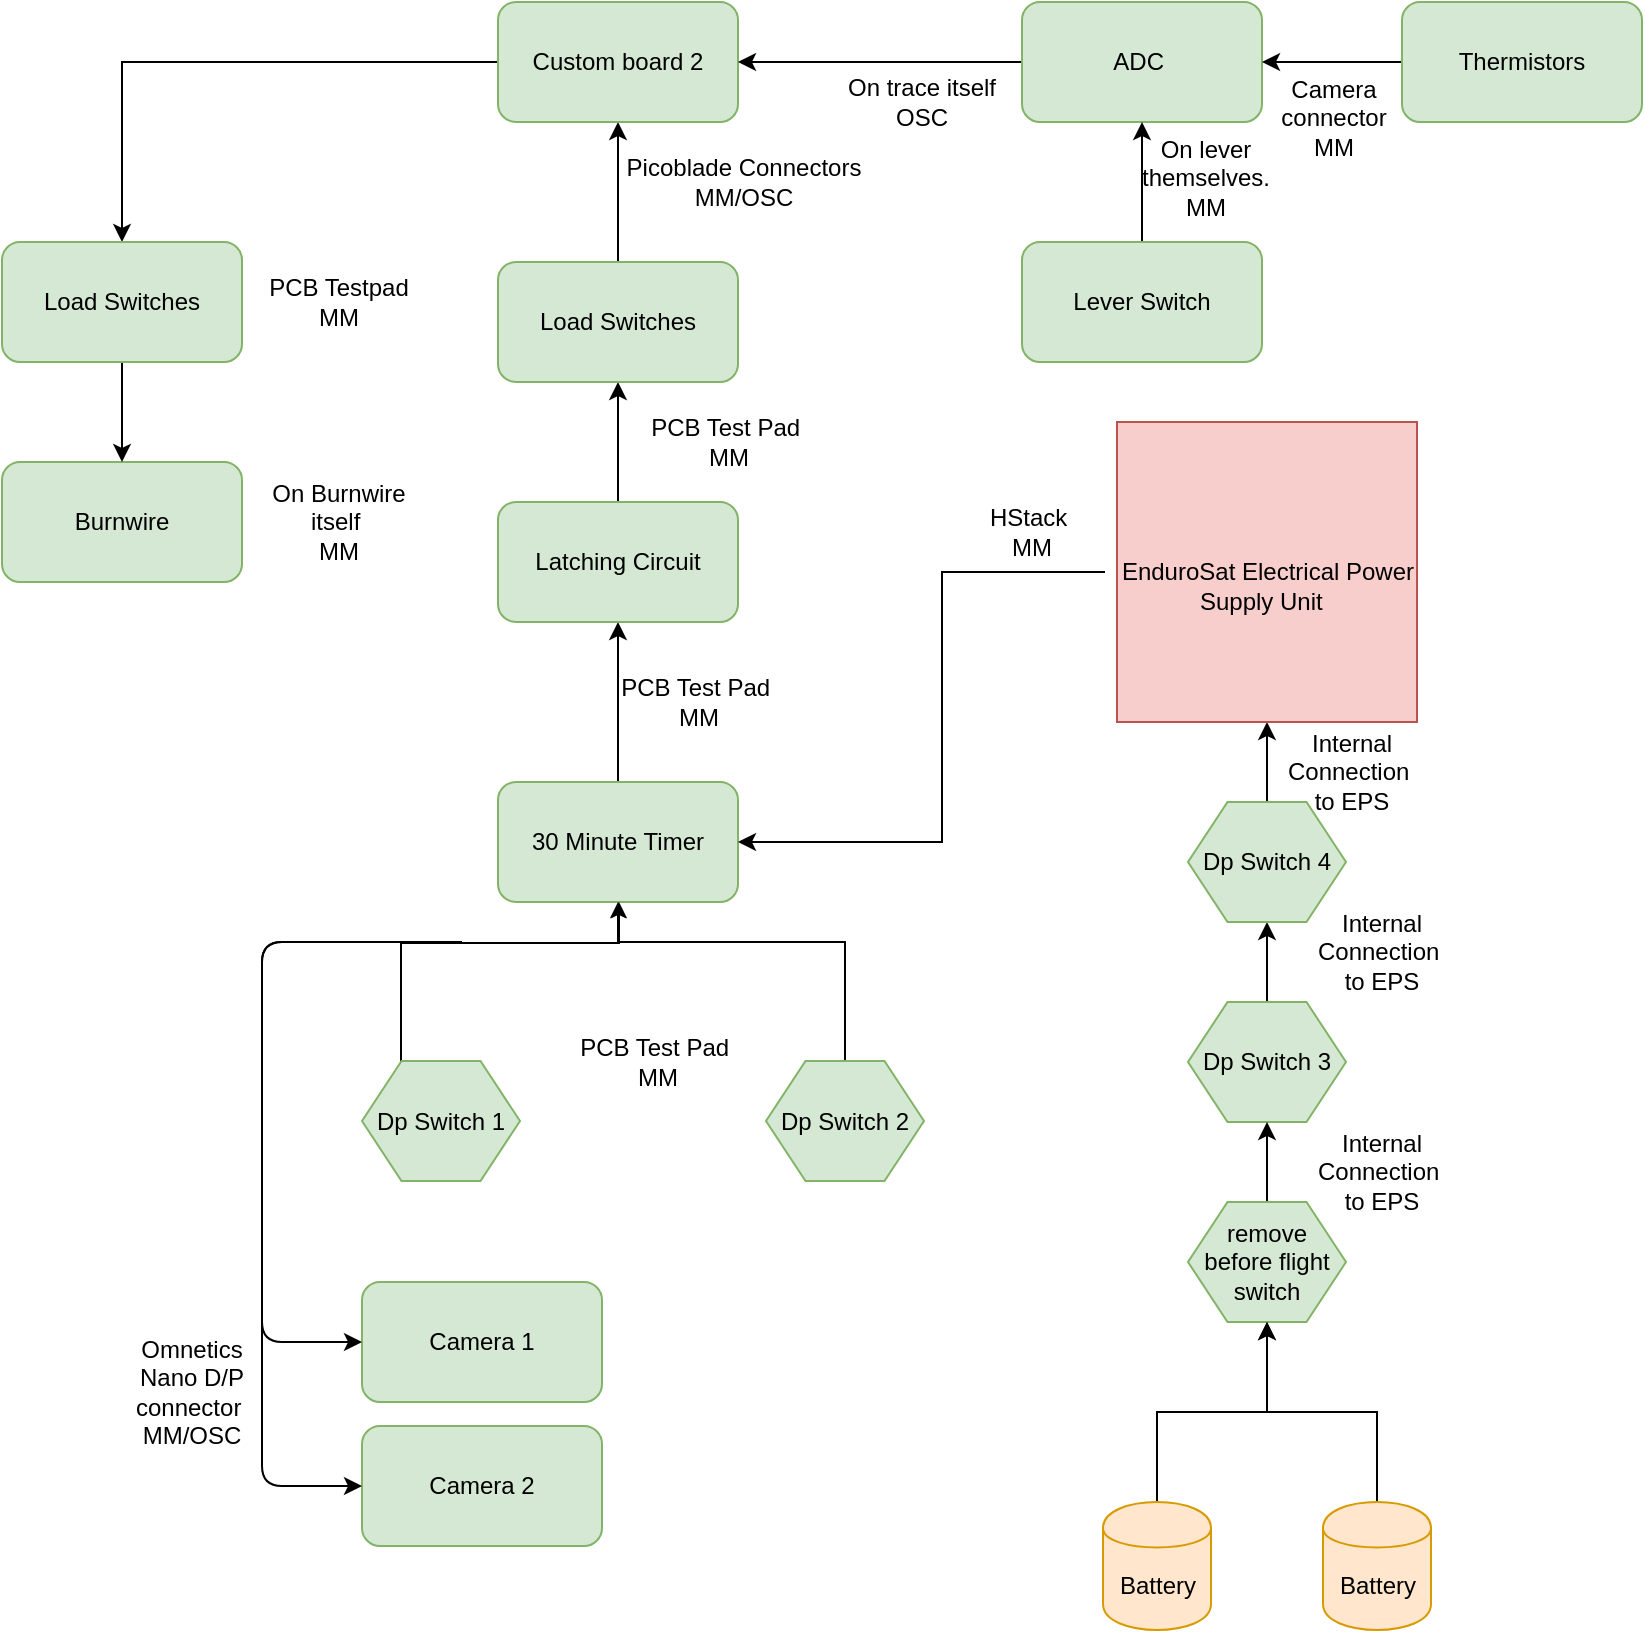 <mxfile version="14.4.9" type="device"><diagram id="DVQ9ot5DVq4AUPjMMYsB" name="Page-1"><mxGraphModel dx="1343" dy="745" grid="1" gridSize="10" guides="1" tooltips="1" connect="1" arrows="1" fold="1" page="1" pageScale="1" pageWidth="850" pageHeight="1100" math="0" shadow="0"><root><mxCell id="0"/><mxCell id="1" parent="0"/><mxCell id="BZcDPVTZ9O38C2AnxQVR-120" style="edgeStyle=orthogonalEdgeStyle;rounded=0;orthogonalLoop=1;jettySize=auto;html=1;exitX=0.115;exitY=1.007;exitDx=0;exitDy=0;entryX=1;entryY=0.5;entryDx=0;entryDy=0;startArrow=none;startFill=0;endArrow=classic;endFill=1;endSize=5;targetPerimeterSpacing=0;exitPerimeter=0;" parent="1" edge="1"><mxGeometry relative="1" as="geometry"><Array as="points"><mxPoint x="230" y="286"/><mxPoint x="230" y="331"/></Array><mxPoint x="140" y="330.5" as="targetPoint"/></mxGeometry></mxCell><mxCell id="BZcDPVTZ9O38C2AnxQVR-123" style="edgeStyle=orthogonalEdgeStyle;rounded=0;orthogonalLoop=1;jettySize=auto;html=1;exitX=0.25;exitY=1;exitDx=0;exitDy=0;entryX=1;entryY=0.5;entryDx=0;entryDy=0;startArrow=none;startFill=0;endArrow=classic;endFill=1;endSize=5;targetPerimeterSpacing=0;" parent="1" edge="1"><mxGeometry relative="1" as="geometry"><mxPoint x="140" y="415.5" as="targetPoint"/></mxGeometry></mxCell><mxCell id="hRcY8BYRePfSjxpoiUlZ-4" style="edgeStyle=orthogonalEdgeStyle;rounded=0;orthogonalLoop=1;jettySize=auto;html=1;exitX=0.5;exitY=0;exitDx=0;exitDy=0;entryX=0.5;entryY=1;entryDx=0;entryDy=0;" parent="1" source="BZcDPVTZ9O38C2AnxQVR-106" target="hRcY8BYRePfSjxpoiUlZ-3" edge="1"><mxGeometry relative="1" as="geometry"/></mxCell><mxCell id="BZcDPVTZ9O38C2AnxQVR-106" value="30 Minute Timer" style="rounded=1;whiteSpace=wrap;html=1;fillColor=#d5e8d4;strokeColor=#82b366;" parent="1" vertex="1"><mxGeometry x="278" y="410" width="120" height="60" as="geometry"/></mxCell><mxCell id="BZcDPVTZ9O38C2AnxQVR-111" style="edgeStyle=orthogonalEdgeStyle;rounded=0;orthogonalLoop=1;jettySize=auto;html=1;exitX=0.5;exitY=0;exitDx=0;exitDy=0;startArrow=none;startFill=0;endArrow=classic;endFill=1;endSize=5;targetPerimeterSpacing=0;" parent="1" source="BZcDPVTZ9O38C2AnxQVR-108" target="BZcDPVTZ9O38C2AnxQVR-106" edge="1"><mxGeometry relative="1" as="geometry"><Array as="points"><mxPoint x="229.5" y="490.5"/><mxPoint x="338.5" y="490.5"/></Array></mxGeometry></mxCell><mxCell id="BZcDPVTZ9O38C2AnxQVR-108" value="Dp Switch 1" style="shape=hexagon;perimeter=hexagonPerimeter2;whiteSpace=wrap;html=1;fillColor=#d5e8d4;strokeColor=#82b366;" parent="1" vertex="1"><mxGeometry x="210" y="549.5" width="79" height="60" as="geometry"/></mxCell><mxCell id="BZcDPVTZ9O38C2AnxQVR-112" style="edgeStyle=orthogonalEdgeStyle;rounded=0;orthogonalLoop=1;jettySize=auto;html=1;exitX=0.5;exitY=0;exitDx=0;exitDy=0;entryX=0.5;entryY=1;entryDx=0;entryDy=0;startArrow=none;startFill=0;endArrow=classic;endFill=1;endSize=5;targetPerimeterSpacing=0;" parent="1" source="BZcDPVTZ9O38C2AnxQVR-109" target="BZcDPVTZ9O38C2AnxQVR-106" edge="1"><mxGeometry relative="1" as="geometry"><Array as="points"><mxPoint x="452" y="490"/><mxPoint x="338" y="490"/></Array></mxGeometry></mxCell><mxCell id="BZcDPVTZ9O38C2AnxQVR-109" value="Dp Switch 2" style="shape=hexagon;perimeter=hexagonPerimeter2;whiteSpace=wrap;html=1;fillColor=#d5e8d4;strokeColor=#82b366;" parent="1" vertex="1"><mxGeometry x="412" y="549.5" width="79" height="60" as="geometry"/></mxCell><mxCell id="0XUrVIrxqxJ3HzSSCRQW-3" style="edgeStyle=orthogonalEdgeStyle;rounded=0;orthogonalLoop=1;jettySize=auto;html=1;exitX=0.5;exitY=0;exitDx=0;exitDy=0;entryX=0.5;entryY=1;entryDx=0;entryDy=0;" parent="1" source="BZcDPVTZ9O38C2AnxQVR-110" target="gxlMPk36-yuEw_2pT3uC-2" edge="1"><mxGeometry relative="1" as="geometry"/></mxCell><mxCell id="BZcDPVTZ9O38C2AnxQVR-110" value="Dp Switch 3" style="shape=hexagon;perimeter=hexagonPerimeter2;whiteSpace=wrap;html=1;fillColor=#d5e8d4;strokeColor=#82b366;" parent="1" vertex="1"><mxGeometry x="623" y="520" width="79" height="60" as="geometry"/></mxCell><mxCell id="0XUrVIrxqxJ3HzSSCRQW-4" style="edgeStyle=orthogonalEdgeStyle;rounded=0;orthogonalLoop=1;jettySize=auto;html=1;exitX=0.5;exitY=0;exitDx=0;exitDy=0;entryX=0.5;entryY=1;entryDx=0;entryDy=0;" parent="1" source="BZcDPVTZ9O38C2AnxQVR-114" target="BZcDPVTZ9O38C2AnxQVR-110" edge="1"><mxGeometry relative="1" as="geometry"/></mxCell><mxCell id="BZcDPVTZ9O38C2AnxQVR-114" value="remove before flight switch" style="shape=hexagon;perimeter=hexagonPerimeter2;whiteSpace=wrap;html=1;fillColor=#d5e8d4;strokeColor=#82b366;" parent="1" vertex="1"><mxGeometry x="623" y="620" width="79" height="60" as="geometry"/></mxCell><mxCell id="gxlMPk36-yuEw_2pT3uC-4" value="" style="edgeStyle=orthogonalEdgeStyle;rounded=0;orthogonalLoop=1;jettySize=auto;html=1;" parent="1" source="gxlMPk36-yuEw_2pT3uC-2" target="BZcDPVTZ9O38C2AnxQVR-1" edge="1"><mxGeometry relative="1" as="geometry"/></mxCell><mxCell id="gxlMPk36-yuEw_2pT3uC-2" value="Dp Switch 4" style="shape=hexagon;perimeter=hexagonPerimeter2;whiteSpace=wrap;html=1;fillColor=#d5e8d4;strokeColor=#82b366;" parent="1" vertex="1"><mxGeometry x="623" y="420" width="79" height="60" as="geometry"/></mxCell><mxCell id="gxlMPk36-yuEw_2pT3uC-10" style="edgeStyle=orthogonalEdgeStyle;rounded=0;orthogonalLoop=1;jettySize=auto;html=1;exitX=0;exitY=0.5;exitDx=0;exitDy=0;sourcePerimeterSpacing=0;endSize=6;entryX=1;entryY=0.5;entryDx=0;entryDy=0;" parent="1" target="BZcDPVTZ9O38C2AnxQVR-106" edge="1"><mxGeometry relative="1" as="geometry"><mxPoint x="581.5" y="305" as="sourcePoint"/><mxPoint x="401" y="440" as="targetPoint"/><Array as="points"><mxPoint x="500" y="305"/><mxPoint x="500" y="440"/></Array></mxGeometry></mxCell><mxCell id="BZcDPVTZ9O38C2AnxQVR-1" value="&lt;br&gt;EnduroSat Electrical Power Supply Unit&amp;nbsp;&amp;nbsp;" style="whiteSpace=wrap;html=1;aspect=fixed;fillColor=#f8cecc;strokeColor=#b85450;align=center;" parent="1" vertex="1"><mxGeometry x="587.5" y="230" width="150" height="150" as="geometry"/></mxCell><mxCell id="XxYw_Fjs67_EOGbVWgQF-7" style="edgeStyle=orthogonalEdgeStyle;rounded=0;orthogonalLoop=1;jettySize=auto;html=1;entryX=0.5;entryY=1;entryDx=0;entryDy=0;" parent="1" source="BZcDPVTZ9O38C2AnxQVR-101" target="BZcDPVTZ9O38C2AnxQVR-114" edge="1"><mxGeometry relative="1" as="geometry"/></mxCell><mxCell id="BZcDPVTZ9O38C2AnxQVR-101" value="Battery" style="shape=cylinder;whiteSpace=wrap;html=1;boundedLbl=1;backgroundOutline=1;fillColor=#ffe6cc;strokeColor=#d79b00;" parent="1" vertex="1"><mxGeometry x="580.5" y="770" width="54" height="64" as="geometry"/></mxCell><mxCell id="XxYw_Fjs67_EOGbVWgQF-8" style="edgeStyle=orthogonalEdgeStyle;rounded=0;orthogonalLoop=1;jettySize=auto;html=1;exitX=0.5;exitY=0;exitDx=0;exitDy=0;entryX=0.5;entryY=1;entryDx=0;entryDy=0;" parent="1" source="BZcDPVTZ9O38C2AnxQVR-103" target="BZcDPVTZ9O38C2AnxQVR-114" edge="1"><mxGeometry relative="1" as="geometry"/></mxCell><mxCell id="BZcDPVTZ9O38C2AnxQVR-103" value="Battery" style="shape=cylinder;whiteSpace=wrap;html=1;boundedLbl=1;backgroundOutline=1;fillColor=#ffe6cc;strokeColor=#d79b00;" parent="1" vertex="1"><mxGeometry x="690.5" y="770" width="54" height="64" as="geometry"/></mxCell><mxCell id="hRcY8BYRePfSjxpoiUlZ-1" value="HStack&amp;nbsp;&lt;br&gt;MM" style="text;html=1;strokeColor=none;fillColor=none;align=center;verticalAlign=middle;whiteSpace=wrap;rounded=0;" parent="1" vertex="1"><mxGeometry x="520" y="260" width="50" height="50" as="geometry"/></mxCell><mxCell id="hRcY8BYRePfSjxpoiUlZ-6" value="" style="edgeStyle=orthogonalEdgeStyle;rounded=0;orthogonalLoop=1;jettySize=auto;html=1;" parent="1" source="hRcY8BYRePfSjxpoiUlZ-3" target="hRcY8BYRePfSjxpoiUlZ-5" edge="1"><mxGeometry relative="1" as="geometry"/></mxCell><mxCell id="hRcY8BYRePfSjxpoiUlZ-3" value="Latching Circuit" style="rounded=1;whiteSpace=wrap;html=1;fillColor=#d5e8d4;strokeColor=#82b366;" parent="1" vertex="1"><mxGeometry x="278" y="270" width="120" height="60" as="geometry"/></mxCell><mxCell id="hRcY8BYRePfSjxpoiUlZ-9" value="" style="edgeStyle=orthogonalEdgeStyle;rounded=0;orthogonalLoop=1;jettySize=auto;html=1;" parent="1" source="hRcY8BYRePfSjxpoiUlZ-5" target="hRcY8BYRePfSjxpoiUlZ-8" edge="1"><mxGeometry relative="1" as="geometry"/></mxCell><mxCell id="hRcY8BYRePfSjxpoiUlZ-5" value="Load Switches" style="rounded=1;whiteSpace=wrap;html=1;fillColor=#d5e8d4;strokeColor=#82b366;" parent="1" vertex="1"><mxGeometry x="278" y="150" width="120" height="60" as="geometry"/></mxCell><mxCell id="gAOfF5kvyLzL_5eADxoE-7" style="edgeStyle=orthogonalEdgeStyle;rounded=0;orthogonalLoop=1;jettySize=auto;html=1;entryX=0.5;entryY=0;entryDx=0;entryDy=0;" edge="1" parent="1" source="hRcY8BYRePfSjxpoiUlZ-8" target="gAOfF5kvyLzL_5eADxoE-6"><mxGeometry relative="1" as="geometry"/></mxCell><mxCell id="hRcY8BYRePfSjxpoiUlZ-8" value="Custom board 2" style="rounded=1;whiteSpace=wrap;html=1;fillColor=#d5e8d4;strokeColor=#82b366;" parent="1" vertex="1"><mxGeometry x="278" y="20" width="120" height="60" as="geometry"/></mxCell><mxCell id="XxYw_Fjs67_EOGbVWgQF-2" value="Camera 1" style="rounded=1;whiteSpace=wrap;html=1;fillColor=#d5e8d4;strokeColor=#82b366;" parent="1" vertex="1"><mxGeometry x="210" y="660" width="120" height="60" as="geometry"/></mxCell><mxCell id="XxYw_Fjs67_EOGbVWgQF-3" value="Camera 2" style="rounded=1;whiteSpace=wrap;html=1;fillColor=#d5e8d4;strokeColor=#82b366;" parent="1" vertex="1"><mxGeometry x="210" y="732" width="120" height="60" as="geometry"/></mxCell><mxCell id="XxYw_Fjs67_EOGbVWgQF-9" value="Internal Connection&amp;nbsp;&lt;br&gt;to EPS" style="text;html=1;strokeColor=none;fillColor=none;align=center;verticalAlign=middle;whiteSpace=wrap;rounded=0;" parent="1" vertex="1"><mxGeometry x="680" y="380" width="50" height="50" as="geometry"/></mxCell><mxCell id="XxYw_Fjs67_EOGbVWgQF-10" value="Internal Connection&amp;nbsp;&lt;br&gt;to EPS" style="text;html=1;strokeColor=none;fillColor=none;align=center;verticalAlign=middle;whiteSpace=wrap;rounded=0;" parent="1" vertex="1"><mxGeometry x="694.5" y="470" width="50" height="50" as="geometry"/></mxCell><mxCell id="XxYw_Fjs67_EOGbVWgQF-11" value="Internal Connection&amp;nbsp;&lt;br&gt;to EPS" style="text;html=1;strokeColor=none;fillColor=none;align=center;verticalAlign=middle;whiteSpace=wrap;rounded=0;" parent="1" vertex="1"><mxGeometry x="694.5" y="580" width="50" height="50" as="geometry"/></mxCell><mxCell id="XxYw_Fjs67_EOGbVWgQF-12" value="PCB Test Pad&amp;nbsp;&lt;br&gt;MM" style="text;html=1;strokeColor=none;fillColor=none;align=center;verticalAlign=middle;whiteSpace=wrap;rounded=0;" parent="1" vertex="1"><mxGeometry x="313" y="540" width="90" height="20" as="geometry"/></mxCell><mxCell id="XxYw_Fjs67_EOGbVWgQF-13" value="PCB Test Pad&amp;nbsp;&lt;br&gt;MM" style="text;html=1;strokeColor=none;fillColor=none;align=center;verticalAlign=middle;whiteSpace=wrap;rounded=0;" parent="1" vertex="1"><mxGeometry x="330" y="360" width="97" height="20" as="geometry"/></mxCell><mxCell id="XxYw_Fjs67_EOGbVWgQF-14" value="PCB Test Pad&amp;nbsp;&lt;br&gt;MM" style="text;html=1;strokeColor=none;fillColor=none;align=center;verticalAlign=middle;whiteSpace=wrap;rounded=0;" parent="1" vertex="1"><mxGeometry x="345" y="230" width="97" height="20" as="geometry"/></mxCell><mxCell id="XxYw_Fjs67_EOGbVWgQF-15" value="Picoblade Connectors&lt;br&gt;MM/OSC" style="text;html=1;strokeColor=none;fillColor=none;align=center;verticalAlign=middle;whiteSpace=wrap;rounded=0;" parent="1" vertex="1"><mxGeometry x="320" y="90" width="162" height="40" as="geometry"/></mxCell><mxCell id="gAOfF5kvyLzL_5eADxoE-2" value="" style="endArrow=classic;html=1;entryX=0;entryY=0.5;entryDx=0;entryDy=0;" edge="1" parent="1" target="XxYw_Fjs67_EOGbVWgQF-2"><mxGeometry width="50" height="50" relative="1" as="geometry"><mxPoint x="260" y="490" as="sourcePoint"/><mxPoint x="210" y="680" as="targetPoint"/><Array as="points"><mxPoint x="160" y="490"/><mxPoint x="160" y="690"/></Array></mxGeometry></mxCell><mxCell id="gAOfF5kvyLzL_5eADxoE-3" value="" style="endArrow=classic;html=1;entryX=0;entryY=0.5;entryDx=0;entryDy=0;" edge="1" parent="1" target="XxYw_Fjs67_EOGbVWgQF-3"><mxGeometry width="50" height="50" relative="1" as="geometry"><mxPoint x="260" y="490" as="sourcePoint"/><mxPoint x="210" y="690" as="targetPoint"/><Array as="points"><mxPoint x="160" y="490"/><mxPoint x="160" y="762"/></Array></mxGeometry></mxCell><mxCell id="gAOfF5kvyLzL_5eADxoE-4" value="Omnetics Nano D/P connector&amp;nbsp; MM/OSC" style="text;html=1;strokeColor=none;fillColor=none;align=center;verticalAlign=middle;whiteSpace=wrap;rounded=0;" vertex="1" parent="1"><mxGeometry x="100" y="690" width="50" height="50" as="geometry"/></mxCell><mxCell id="gAOfF5kvyLzL_5eADxoE-5" value="Burnwire" style="rounded=1;whiteSpace=wrap;html=1;fillColor=#d5e8d4;strokeColor=#82b366;" vertex="1" parent="1"><mxGeometry x="30" y="250" width="120" height="60" as="geometry"/></mxCell><mxCell id="gAOfF5kvyLzL_5eADxoE-8" value="" style="edgeStyle=orthogonalEdgeStyle;rounded=0;orthogonalLoop=1;jettySize=auto;html=1;" edge="1" parent="1" source="gAOfF5kvyLzL_5eADxoE-6" target="gAOfF5kvyLzL_5eADxoE-5"><mxGeometry relative="1" as="geometry"/></mxCell><mxCell id="gAOfF5kvyLzL_5eADxoE-6" value="Load Switches" style="rounded=1;whiteSpace=wrap;html=1;fillColor=#d5e8d4;strokeColor=#82b366;" vertex="1" parent="1"><mxGeometry x="30" y="140" width="120" height="60" as="geometry"/></mxCell><mxCell id="gAOfF5kvyLzL_5eADxoE-9" value="On Burnwire itself&amp;nbsp;&lt;br&gt;MM" style="text;html=1;strokeColor=none;fillColor=none;align=center;verticalAlign=middle;whiteSpace=wrap;rounded=0;" vertex="1" parent="1"><mxGeometry x="150" y="270" width="97" height="20" as="geometry"/></mxCell><mxCell id="gAOfF5kvyLzL_5eADxoE-10" value="PCB Testpad&lt;br&gt;MM" style="text;html=1;strokeColor=none;fillColor=none;align=center;verticalAlign=middle;whiteSpace=wrap;rounded=0;" vertex="1" parent="1"><mxGeometry x="150" y="160" width="97" height="20" as="geometry"/></mxCell><mxCell id="gAOfF5kvyLzL_5eADxoE-12" style="edgeStyle=orthogonalEdgeStyle;rounded=0;orthogonalLoop=1;jettySize=auto;html=1;entryX=1;entryY=0.5;entryDx=0;entryDy=0;" edge="1" parent="1" source="gAOfF5kvyLzL_5eADxoE-11" target="hRcY8BYRePfSjxpoiUlZ-8"><mxGeometry relative="1" as="geometry"/></mxCell><mxCell id="gAOfF5kvyLzL_5eADxoE-11" value="ADC&amp;nbsp;" style="rounded=1;whiteSpace=wrap;html=1;fillColor=#d5e8d4;strokeColor=#82b366;" vertex="1" parent="1"><mxGeometry x="540" y="20" width="120" height="60" as="geometry"/></mxCell><mxCell id="gAOfF5kvyLzL_5eADxoE-13" value="On trace itself&lt;br&gt;OSC" style="text;html=1;strokeColor=none;fillColor=none;align=center;verticalAlign=middle;whiteSpace=wrap;rounded=0;" vertex="1" parent="1"><mxGeometry x="450" y="30" width="80" height="80" as="geometry"/></mxCell><mxCell id="gAOfF5kvyLzL_5eADxoE-17" value="" style="edgeStyle=orthogonalEdgeStyle;rounded=0;orthogonalLoop=1;jettySize=auto;html=1;" edge="1" parent="1" source="gAOfF5kvyLzL_5eADxoE-14" target="gAOfF5kvyLzL_5eADxoE-11"><mxGeometry relative="1" as="geometry"/></mxCell><mxCell id="gAOfF5kvyLzL_5eADxoE-14" value="Lever Switch" style="rounded=1;whiteSpace=wrap;html=1;fillColor=#d5e8d4;strokeColor=#82b366;" vertex="1" parent="1"><mxGeometry x="540" y="140" width="120" height="60" as="geometry"/></mxCell><mxCell id="gAOfF5kvyLzL_5eADxoE-16" value="" style="edgeStyle=orthogonalEdgeStyle;rounded=0;orthogonalLoop=1;jettySize=auto;html=1;" edge="1" parent="1" source="gAOfF5kvyLzL_5eADxoE-15" target="gAOfF5kvyLzL_5eADxoE-11"><mxGeometry relative="1" as="geometry"/></mxCell><mxCell id="gAOfF5kvyLzL_5eADxoE-15" value="Thermistors" style="rounded=1;whiteSpace=wrap;html=1;fillColor=#d5e8d4;strokeColor=#82b366;" vertex="1" parent="1"><mxGeometry x="730" y="20" width="120" height="60" as="geometry"/></mxCell><mxCell id="gAOfF5kvyLzL_5eADxoE-18" value="&lt;div style=&quot;text-align: center&quot;&gt;&lt;span&gt;&lt;font face=&quot;helvetica&quot;&gt;On lever themselves.&lt;br&gt;MM&lt;/font&gt;&lt;/span&gt;&lt;/div&gt;&lt;div style=&quot;text-align: center&quot;&gt;&lt;span&gt;&lt;font face=&quot;helvetica&quot;&gt;&lt;br&gt;&lt;/font&gt;&lt;/span&gt;&lt;/div&gt;" style="text;whiteSpace=wrap;html=1;" vertex="1" parent="1"><mxGeometry x="580.5" y="80" width="100" height="40" as="geometry"/></mxCell><mxCell id="gAOfF5kvyLzL_5eADxoE-19" value="&lt;div style=&quot;text-align: center&quot;&gt;&lt;font face=&quot;helvetica&quot;&gt;Camera connector&lt;br&gt;MM&lt;/font&gt;&lt;/div&gt;" style="text;whiteSpace=wrap;html=1;" vertex="1" parent="1"><mxGeometry x="644.5" y="50" width="100" height="40" as="geometry"/></mxCell></root></mxGraphModel></diagram></mxfile>